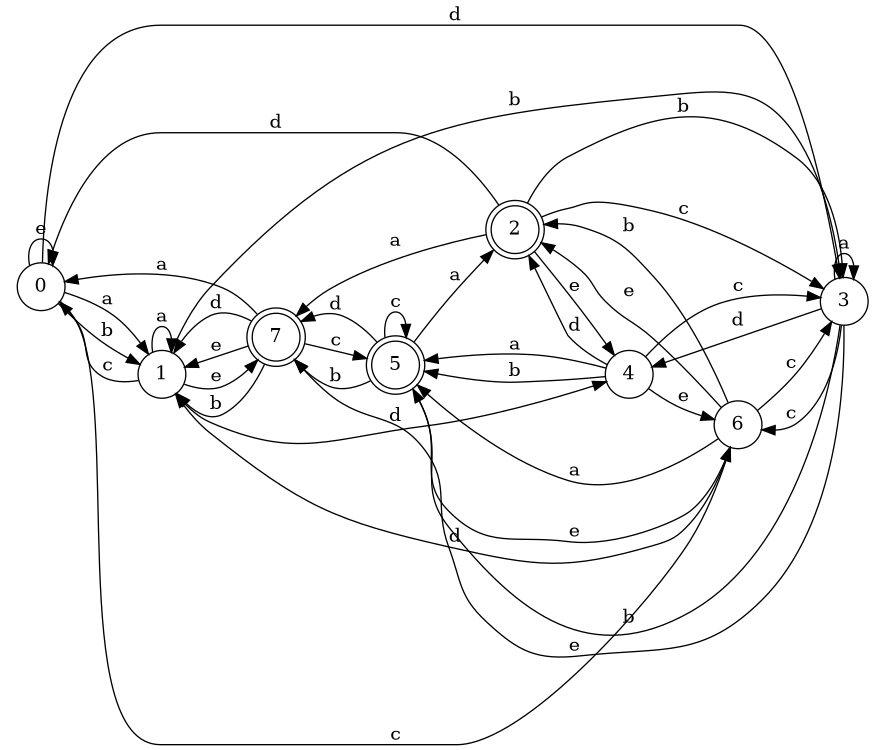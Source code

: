 digraph n7_5 {
__start0 [label="" shape="none"];

rankdir=LR;
size="8,5";

s0 [style="filled", color="black", fillcolor="white" shape="circle", label="0"];
s1 [style="filled", color="black", fillcolor="white" shape="circle", label="1"];
s2 [style="rounded,filled", color="black", fillcolor="white" shape="doublecircle", label="2"];
s3 [style="filled", color="black", fillcolor="white" shape="circle", label="3"];
s4 [style="filled", color="black", fillcolor="white" shape="circle", label="4"];
s5 [style="rounded,filled", color="black", fillcolor="white" shape="doublecircle", label="5"];
s6 [style="filled", color="black", fillcolor="white" shape="circle", label="6"];
s7 [style="rounded,filled", color="black", fillcolor="white" shape="doublecircle", label="7"];
s0 -> s1 [label="a"];
s0 -> s1 [label="b"];
s0 -> s6 [label="c"];
s0 -> s3 [label="d"];
s0 -> s0 [label="e"];
s1 -> s1 [label="a"];
s1 -> s3 [label="b"];
s1 -> s0 [label="c"];
s1 -> s4 [label="d"];
s1 -> s7 [label="e"];
s2 -> s7 [label="a"];
s2 -> s3 [label="b"];
s2 -> s3 [label="c"];
s2 -> s0 [label="d"];
s2 -> s4 [label="e"];
s3 -> s3 [label="a"];
s3 -> s5 [label="b"];
s3 -> s6 [label="c"];
s3 -> s4 [label="d"];
s3 -> s7 [label="e"];
s4 -> s5 [label="a"];
s4 -> s5 [label="b"];
s4 -> s3 [label="c"];
s4 -> s2 [label="d"];
s4 -> s6 [label="e"];
s5 -> s2 [label="a"];
s5 -> s7 [label="b"];
s5 -> s5 [label="c"];
s5 -> s7 [label="d"];
s5 -> s6 [label="e"];
s6 -> s5 [label="a"];
s6 -> s2 [label="b"];
s6 -> s3 [label="c"];
s6 -> s1 [label="d"];
s6 -> s2 [label="e"];
s7 -> s0 [label="a"];
s7 -> s1 [label="b"];
s7 -> s5 [label="c"];
s7 -> s1 [label="d"];
s7 -> s1 [label="e"];

}